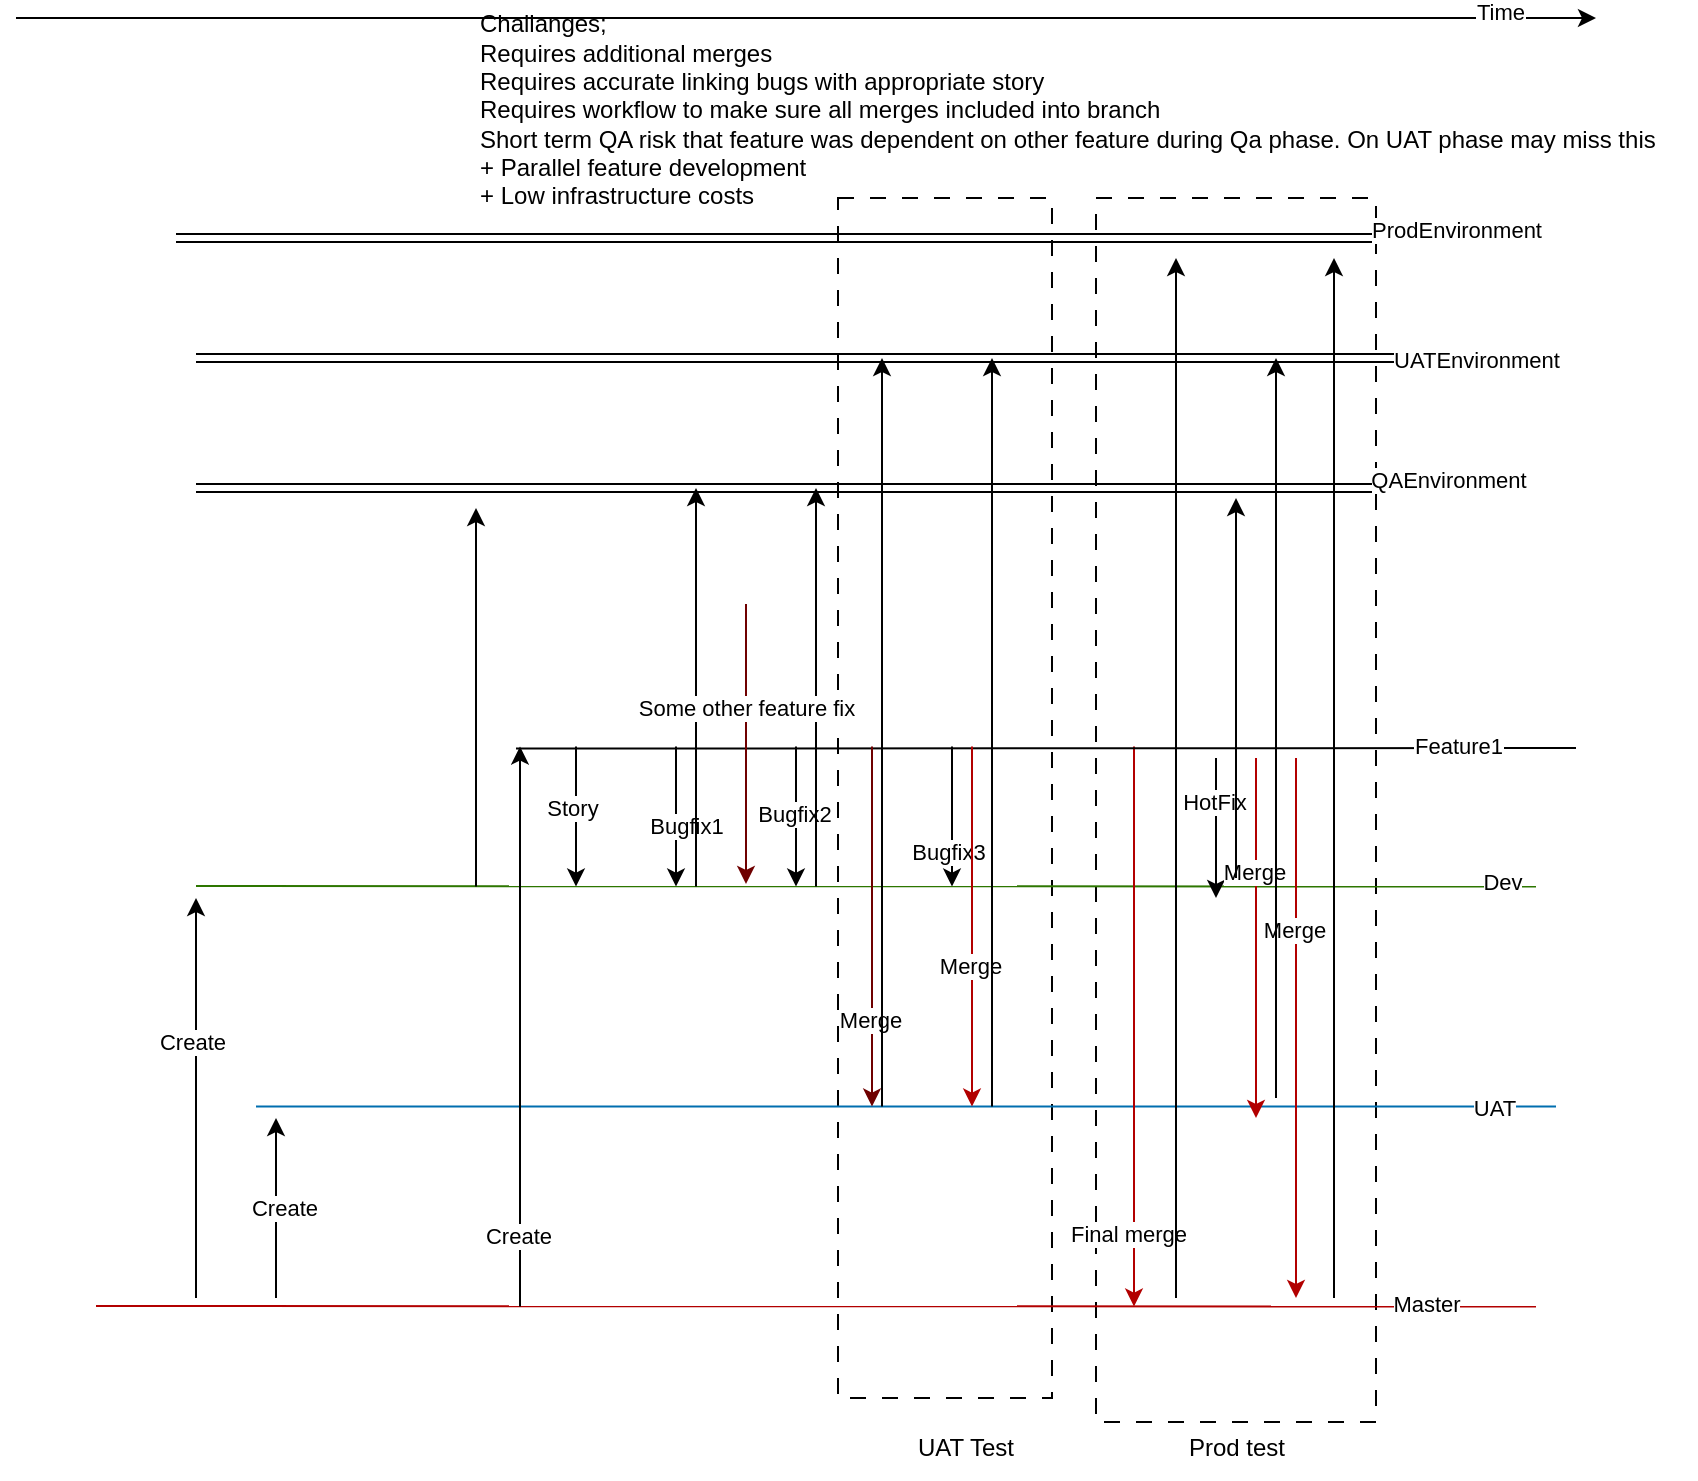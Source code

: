 <mxfile version="28.0.7">
  <diagram name="Page-1" id="lf-cruuFBXOcDi_f2mNx">
    <mxGraphModel dx="2188" dy="651" grid="1" gridSize="10" guides="1" tooltips="1" connect="1" arrows="1" fold="1" page="1" pageScale="1" pageWidth="1100" pageHeight="850" math="0" shadow="0">
      <root>
        <mxCell id="0" />
        <mxCell id="1" parent="0" />
        <mxCell id="sQZKz0KogJ9CH41emQ-3-23" value="" style="whiteSpace=wrap;html=1;fillStyle=auto;dashed=1;dashPattern=8 8;strokeColor=light-dark(#000000,#1F4EA9);" vertex="1" parent="1">
          <mxGeometry x="-519" y="110" width="107" height="600" as="geometry" />
        </mxCell>
        <mxCell id="sQZKz0KogJ9CH41emQ-3-25" value="" style="rounded=0;whiteSpace=wrap;html=1;dashed=1;dashPattern=8 8;strokeColor=light-dark(#000000,#1F4EA9);" vertex="1" parent="1">
          <mxGeometry x="-390" y="110" width="140" height="612" as="geometry" />
        </mxCell>
        <mxCell id="sQZKz0KogJ9CH41emQ-3-26" value="Prod test" style="text;html=1;align=center;verticalAlign=middle;resizable=0;points=[];autosize=1;strokeColor=none;fillColor=none;" vertex="1" parent="1">
          <mxGeometry x="-355" y="720" width="70" height="30" as="geometry" />
        </mxCell>
        <mxCell id="oDULbP2nB6lb4kxzuLzo-1" value="" style="endArrow=none;html=1;rounded=0;fillColor=#60a917;strokeColor=#2D7600;" parent="1" edge="1">
          <mxGeometry width="50" height="50" relative="1" as="geometry">
            <mxPoint x="-840" y="454" as="sourcePoint" />
            <mxPoint x="-170" y="454.29" as="targetPoint" />
          </mxGeometry>
        </mxCell>
        <mxCell id="oDULbP2nB6lb4kxzuLzo-2" value="Dev" style="edgeLabel;html=1;align=center;verticalAlign=middle;resizable=0;points=[];" parent="oDULbP2nB6lb4kxzuLzo-1" vertex="1" connectable="0">
          <mxGeometry x="0.949" y="3" relative="1" as="geometry">
            <mxPoint as="offset" />
          </mxGeometry>
        </mxCell>
        <mxCell id="oDULbP2nB6lb4kxzuLzo-3" value="" style="endArrow=none;html=1;rounded=0;fillColor=#1ba1e2;strokeColor=#006EAF;" parent="1" edge="1">
          <mxGeometry width="50" height="50" relative="1" as="geometry">
            <mxPoint x="-810" y="564.29" as="sourcePoint" />
            <mxPoint x="-160" y="564.29" as="targetPoint" />
          </mxGeometry>
        </mxCell>
        <mxCell id="oDULbP2nB6lb4kxzuLzo-4" value="UAT" style="edgeLabel;html=1;align=center;verticalAlign=middle;resizable=0;points=[];" parent="oDULbP2nB6lb4kxzuLzo-3" vertex="1" connectable="0">
          <mxGeometry x="0.903" relative="1" as="geometry">
            <mxPoint as="offset" />
          </mxGeometry>
        </mxCell>
        <mxCell id="oDULbP2nB6lb4kxzuLzo-5" value="" style="endArrow=none;html=1;rounded=0;fillColor=#e51400;strokeColor=#B20000;" parent="1" edge="1">
          <mxGeometry width="50" height="50" relative="1" as="geometry">
            <mxPoint x="-890" y="664" as="sourcePoint" />
            <mxPoint x="-170" y="664.29" as="targetPoint" />
          </mxGeometry>
        </mxCell>
        <mxCell id="oDULbP2nB6lb4kxzuLzo-6" value="Master" style="edgeLabel;html=1;align=center;verticalAlign=middle;resizable=0;points=[];" parent="oDULbP2nB6lb4kxzuLzo-5" vertex="1" connectable="0">
          <mxGeometry x="0.847" y="2" relative="1" as="geometry">
            <mxPoint as="offset" />
          </mxGeometry>
        </mxCell>
        <mxCell id="oDULbP2nB6lb4kxzuLzo-7" style="edgeStyle=orthogonalEdgeStyle;rounded=0;orthogonalLoop=1;jettySize=auto;html=1;" parent="1" edge="1">
          <mxGeometry relative="1" as="geometry">
            <mxPoint x="-650" y="454.29" as="targetPoint" />
            <mxPoint x="-650" y="384.29" as="sourcePoint" />
          </mxGeometry>
        </mxCell>
        <mxCell id="oDULbP2nB6lb4kxzuLzo-8" value="Story" style="edgeLabel;html=1;align=center;verticalAlign=middle;resizable=0;points=[];" parent="oDULbP2nB6lb4kxzuLzo-7" vertex="1" connectable="0">
          <mxGeometry x="0.833" y="-2" relative="1" as="geometry">
            <mxPoint y="-34" as="offset" />
          </mxGeometry>
        </mxCell>
        <mxCell id="oDULbP2nB6lb4kxzuLzo-9" style="edgeStyle=orthogonalEdgeStyle;rounded=0;orthogonalLoop=1;jettySize=auto;html=1;fillColor=#e51400;strokeColor=#B20000;" parent="1" edge="1">
          <mxGeometry relative="1" as="geometry">
            <mxPoint x="-371" y="664.29" as="targetPoint" />
            <mxPoint x="-371" y="384.29" as="sourcePoint" />
            <Array as="points">
              <mxPoint x="-371" y="384.29" />
            </Array>
          </mxGeometry>
        </mxCell>
        <mxCell id="oDULbP2nB6lb4kxzuLzo-10" value="Final merge" style="edgeLabel;html=1;align=center;verticalAlign=middle;resizable=0;points=[];" parent="oDULbP2nB6lb4kxzuLzo-9" vertex="1" connectable="0">
          <mxGeometry x="0.735" y="-3" relative="1" as="geometry">
            <mxPoint as="offset" />
          </mxGeometry>
        </mxCell>
        <mxCell id="oDULbP2nB6lb4kxzuLzo-11" style="edgeStyle=orthogonalEdgeStyle;rounded=0;orthogonalLoop=1;jettySize=auto;html=1;" parent="1" edge="1">
          <mxGeometry relative="1" as="geometry">
            <mxPoint x="-600" y="454.29" as="targetPoint" />
            <mxPoint x="-600" y="384.29" as="sourcePoint" />
          </mxGeometry>
        </mxCell>
        <mxCell id="oDULbP2nB6lb4kxzuLzo-12" value="Bugfix1" style="edgeLabel;html=1;align=center;verticalAlign=middle;resizable=0;points=[];" parent="oDULbP2nB6lb4kxzuLzo-11" vertex="1" connectable="0">
          <mxGeometry x="0.707" relative="1" as="geometry">
            <mxPoint x="5" y="-20" as="offset" />
          </mxGeometry>
        </mxCell>
        <mxCell id="oDULbP2nB6lb4kxzuLzo-13" style="edgeStyle=orthogonalEdgeStyle;rounded=0;orthogonalLoop=1;jettySize=auto;html=1;" parent="1" edge="1">
          <mxGeometry relative="1" as="geometry">
            <mxPoint x="-462" y="454.29" as="targetPoint" />
            <mxPoint x="-462" y="384.29" as="sourcePoint" />
          </mxGeometry>
        </mxCell>
        <mxCell id="oDULbP2nB6lb4kxzuLzo-14" value="Bugfix3" style="edgeLabel;html=1;align=center;verticalAlign=middle;resizable=0;points=[];" parent="oDULbP2nB6lb4kxzuLzo-13" vertex="1" connectable="0">
          <mxGeometry x="0.501" y="-2" relative="1" as="geometry">
            <mxPoint as="offset" />
          </mxGeometry>
        </mxCell>
        <mxCell id="oDULbP2nB6lb4kxzuLzo-21" value="" style="endArrow=classic;html=1;rounded=0;" parent="1" edge="1">
          <mxGeometry width="50" height="50" relative="1" as="geometry">
            <mxPoint x="-930" y="20" as="sourcePoint" />
            <mxPoint x="-140" y="20" as="targetPoint" />
          </mxGeometry>
        </mxCell>
        <mxCell id="oDULbP2nB6lb4kxzuLzo-22" value="Time" style="edgeLabel;html=1;align=center;verticalAlign=middle;resizable=0;points=[];" parent="oDULbP2nB6lb4kxzuLzo-21" vertex="1" connectable="0">
          <mxGeometry x="0.877" y="3" relative="1" as="geometry">
            <mxPoint as="offset" />
          </mxGeometry>
        </mxCell>
        <mxCell id="oDULbP2nB6lb4kxzuLzo-27" value="" style="endArrow=none;html=1;rounded=0;" parent="1" edge="1">
          <mxGeometry width="50" height="50" relative="1" as="geometry">
            <mxPoint x="-680" y="385.29" as="sourcePoint" />
            <mxPoint x="-150" y="385" as="targetPoint" />
          </mxGeometry>
        </mxCell>
        <mxCell id="oDULbP2nB6lb4kxzuLzo-28" value="Feature1" style="edgeLabel;html=1;align=center;verticalAlign=middle;resizable=0;points=[];" parent="oDULbP2nB6lb4kxzuLzo-27" vertex="1" connectable="0">
          <mxGeometry x="0.656" y="1" relative="1" as="geometry">
            <mxPoint x="32" as="offset" />
          </mxGeometry>
        </mxCell>
        <mxCell id="oDULbP2nB6lb4kxzuLzo-29" value="" style="endArrow=classic;html=1;rounded=0;" parent="1" edge="1">
          <mxGeometry width="50" height="50" relative="1" as="geometry">
            <mxPoint x="-678" y="664.29" as="sourcePoint" />
            <mxPoint x="-678" y="384.29" as="targetPoint" />
          </mxGeometry>
        </mxCell>
        <mxCell id="oDULbP2nB6lb4kxzuLzo-30" value="Create" style="edgeLabel;html=1;align=center;verticalAlign=middle;resizable=0;points=[];" parent="oDULbP2nB6lb4kxzuLzo-29" vertex="1" connectable="0">
          <mxGeometry x="-0.743" y="1" relative="1" as="geometry">
            <mxPoint as="offset" />
          </mxGeometry>
        </mxCell>
        <mxCell id="oDULbP2nB6lb4kxzuLzo-31" value="" style="endArrow=classic;html=1;rounded=0;" parent="1" edge="1">
          <mxGeometry width="50" height="50" relative="1" as="geometry">
            <mxPoint x="-540" y="384.29" as="sourcePoint" />
            <mxPoint x="-540" y="454.29" as="targetPoint" />
          </mxGeometry>
        </mxCell>
        <mxCell id="oDULbP2nB6lb4kxzuLzo-32" value="Bugfix2" style="edgeLabel;html=1;align=center;verticalAlign=middle;resizable=0;points=[];" parent="oDULbP2nB6lb4kxzuLzo-31" vertex="1" connectable="0">
          <mxGeometry x="-0.048" y="-1" relative="1" as="geometry">
            <mxPoint as="offset" />
          </mxGeometry>
        </mxCell>
        <mxCell id="oDULbP2nB6lb4kxzuLzo-33" value="" style="shape=link;html=1;rounded=0;" parent="1" edge="1">
          <mxGeometry width="100" relative="1" as="geometry">
            <mxPoint x="-840" y="255" as="sourcePoint" />
            <mxPoint x="-185" y="255" as="targetPoint" />
          </mxGeometry>
        </mxCell>
        <mxCell id="oDULbP2nB6lb4kxzuLzo-34" value="QAEnvironment" style="edgeLabel;html=1;align=center;verticalAlign=middle;resizable=0;points=[];" parent="oDULbP2nB6lb4kxzuLzo-33" vertex="1" connectable="0">
          <mxGeometry x="0.907" y="4" relative="1" as="geometry">
            <mxPoint x="1" as="offset" />
          </mxGeometry>
        </mxCell>
        <mxCell id="oDULbP2nB6lb4kxzuLzo-35" value="" style="endArrow=classic;html=1;rounded=0;" parent="1" edge="1">
          <mxGeometry width="50" height="50" relative="1" as="geometry">
            <mxPoint x="-700" y="454.29" as="sourcePoint" />
            <mxPoint x="-700" y="265" as="targetPoint" />
          </mxGeometry>
        </mxCell>
        <mxCell id="oDULbP2nB6lb4kxzuLzo-36" value="" style="endArrow=classic;html=1;rounded=0;" parent="1" edge="1">
          <mxGeometry width="50" height="50" relative="1" as="geometry">
            <mxPoint x="-590" y="454.29" as="sourcePoint" />
            <mxPoint x="-590" y="255" as="targetPoint" />
          </mxGeometry>
        </mxCell>
        <mxCell id="oDULbP2nB6lb4kxzuLzo-37" value="" style="shape=link;html=1;rounded=0;" parent="1" edge="1">
          <mxGeometry width="100" relative="1" as="geometry">
            <mxPoint x="-840" y="190.0" as="sourcePoint" />
            <mxPoint x="-170" y="190.0" as="targetPoint" />
          </mxGeometry>
        </mxCell>
        <mxCell id="oDULbP2nB6lb4kxzuLzo-38" value="UATEnvironment" style="edgeLabel;html=1;align=center;verticalAlign=middle;resizable=0;points=[];" parent="oDULbP2nB6lb4kxzuLzo-37" vertex="1" connectable="0">
          <mxGeometry x="0.909" y="-1" relative="1" as="geometry">
            <mxPoint as="offset" />
          </mxGeometry>
        </mxCell>
        <mxCell id="oDULbP2nB6lb4kxzuLzo-39" value="" style="endArrow=classic;html=1;rounded=0;fillColor=#a20025;strokeColor=#6F0000;" parent="1" edge="1">
          <mxGeometry width="50" height="50" relative="1" as="geometry">
            <mxPoint x="-502" y="384.29" as="sourcePoint" />
            <mxPoint x="-502" y="564.29" as="targetPoint" />
          </mxGeometry>
        </mxCell>
        <mxCell id="oDULbP2nB6lb4kxzuLzo-40" value="Merge" style="edgeLabel;html=1;align=center;verticalAlign=middle;resizable=0;points=[];" parent="oDULbP2nB6lb4kxzuLzo-39" vertex="1" connectable="0">
          <mxGeometry x="0.512" y="-1" relative="1" as="geometry">
            <mxPoint as="offset" />
          </mxGeometry>
        </mxCell>
        <mxCell id="oDULbP2nB6lb4kxzuLzo-41" value="" style="endArrow=classic;html=1;rounded=0;" parent="1" edge="1">
          <mxGeometry width="50" height="50" relative="1" as="geometry">
            <mxPoint x="-497" y="564.29" as="sourcePoint" />
            <mxPoint x="-497" y="190" as="targetPoint" />
          </mxGeometry>
        </mxCell>
        <mxCell id="oDULbP2nB6lb4kxzuLzo-42" value="" style="endArrow=classic;html=1;rounded=0;fillColor=#e51400;strokeColor=#B20000;" parent="1" edge="1">
          <mxGeometry width="50" height="50" relative="1" as="geometry">
            <mxPoint x="-452" y="384.29" as="sourcePoint" />
            <mxPoint x="-452" y="564.29" as="targetPoint" />
          </mxGeometry>
        </mxCell>
        <mxCell id="oDULbP2nB6lb4kxzuLzo-43" value="Merge" style="edgeLabel;html=1;align=center;verticalAlign=middle;resizable=0;points=[];" parent="oDULbP2nB6lb4kxzuLzo-42" vertex="1" connectable="0">
          <mxGeometry x="0.214" y="-1" relative="1" as="geometry">
            <mxPoint as="offset" />
          </mxGeometry>
        </mxCell>
        <mxCell id="oDULbP2nB6lb4kxzuLzo-44" value="" style="endArrow=classic;html=1;rounded=0;" parent="1" edge="1">
          <mxGeometry width="50" height="50" relative="1" as="geometry">
            <mxPoint x="-442" y="564.29" as="sourcePoint" />
            <mxPoint x="-442" y="190" as="targetPoint" />
          </mxGeometry>
        </mxCell>
        <mxCell id="oDULbP2nB6lb4kxzuLzo-47" value="" style="endArrow=classic;html=1;rounded=0;" parent="1" edge="1">
          <mxGeometry width="50" height="50" relative="1" as="geometry">
            <mxPoint x="-530" y="454.29" as="sourcePoint" />
            <mxPoint x="-530" y="255" as="targetPoint" />
          </mxGeometry>
        </mxCell>
        <mxCell id="sQZKz0KogJ9CH41emQ-3-2" value="Challanges;&lt;div&gt;Requires additional merges&lt;/div&gt;&lt;div style=&quot;&quot;&gt;Requires accurate linking bugs with appropriate story&lt;/div&gt;&lt;div style=&quot;&quot;&gt;Requires workflow to make sure all merges included into branch&lt;/div&gt;&lt;div style=&quot;&quot;&gt;Short term QA risk that feature was dependent on other feature during Qa phase. On UAT phase may miss this&lt;/div&gt;&lt;div style=&quot;&quot;&gt;+ Parallel feature development&lt;/div&gt;&lt;div style=&quot;&quot;&gt;+ Low infrastructure costs&lt;/div&gt;" style="text;html=1;align=left;verticalAlign=middle;resizable=0;points=[];autosize=1;strokeColor=none;fillColor=none;" vertex="1" parent="1">
          <mxGeometry x="-700" y="11" width="610" height="110" as="geometry" />
        </mxCell>
        <mxCell id="sQZKz0KogJ9CH41emQ-3-3" value="" style="endArrow=classic;html=1;rounded=0;fillColor=#a20025;strokeColor=#6F0000;" edge="1" parent="1">
          <mxGeometry width="50" height="50" relative="1" as="geometry">
            <mxPoint x="-565" y="313" as="sourcePoint" />
            <mxPoint x="-565" y="453" as="targetPoint" />
          </mxGeometry>
        </mxCell>
        <mxCell id="sQZKz0KogJ9CH41emQ-3-4" value="Some other feature fix" style="edgeLabel;html=1;align=center;verticalAlign=middle;resizable=0;points=[];" vertex="1" connectable="0" parent="sQZKz0KogJ9CH41emQ-3-3">
          <mxGeometry x="-0.643" y="1" relative="1" as="geometry">
            <mxPoint x="-1" y="27" as="offset" />
          </mxGeometry>
        </mxCell>
        <mxCell id="sQZKz0KogJ9CH41emQ-3-5" value="" style="shape=link;html=1;rounded=0;" edge="1" parent="1">
          <mxGeometry width="100" relative="1" as="geometry">
            <mxPoint x="-850" y="130" as="sourcePoint" />
            <mxPoint x="-180" y="130" as="targetPoint" />
          </mxGeometry>
        </mxCell>
        <mxCell id="sQZKz0KogJ9CH41emQ-3-6" value="ProdEnvironment" style="edgeLabel;html=1;align=center;verticalAlign=middle;resizable=0;points=[];" vertex="1" connectable="0" parent="sQZKz0KogJ9CH41emQ-3-5">
          <mxGeometry x="0.907" y="4" relative="1" as="geometry">
            <mxPoint x="1" as="offset" />
          </mxGeometry>
        </mxCell>
        <mxCell id="sQZKz0KogJ9CH41emQ-3-7" value="" style="endArrow=classic;html=1;rounded=0;" edge="1" parent="1">
          <mxGeometry width="50" height="50" relative="1" as="geometry">
            <mxPoint x="-350" y="660" as="sourcePoint" />
            <mxPoint x="-350" y="140" as="targetPoint" />
          </mxGeometry>
        </mxCell>
        <mxCell id="sQZKz0KogJ9CH41emQ-3-8" value="" style="endArrow=classic;html=1;rounded=0;" edge="1" parent="1">
          <mxGeometry width="50" height="50" relative="1" as="geometry">
            <mxPoint x="-800" y="660" as="sourcePoint" />
            <mxPoint x="-800" y="570" as="targetPoint" />
          </mxGeometry>
        </mxCell>
        <mxCell id="sQZKz0KogJ9CH41emQ-3-9" value="Create" style="edgeLabel;html=1;align=center;verticalAlign=middle;resizable=0;points=[];" vertex="1" connectable="0" parent="sQZKz0KogJ9CH41emQ-3-8">
          <mxGeometry x="-0.003" y="-4" relative="1" as="geometry">
            <mxPoint as="offset" />
          </mxGeometry>
        </mxCell>
        <mxCell id="sQZKz0KogJ9CH41emQ-3-10" value="" style="endArrow=classic;html=1;rounded=0;" edge="1" parent="1">
          <mxGeometry width="50" height="50" relative="1" as="geometry">
            <mxPoint x="-840" y="660" as="sourcePoint" />
            <mxPoint x="-840" y="460" as="targetPoint" />
          </mxGeometry>
        </mxCell>
        <mxCell id="sQZKz0KogJ9CH41emQ-3-11" value="Create" style="edgeLabel;html=1;align=center;verticalAlign=middle;resizable=0;points=[];" vertex="1" connectable="0" parent="sQZKz0KogJ9CH41emQ-3-10">
          <mxGeometry x="0.284" y="2" relative="1" as="geometry">
            <mxPoint as="offset" />
          </mxGeometry>
        </mxCell>
        <mxCell id="sQZKz0KogJ9CH41emQ-3-13" value="" style="endArrow=classic;html=1;rounded=0;" edge="1" parent="1">
          <mxGeometry width="50" height="50" relative="1" as="geometry">
            <mxPoint x="-330" y="390" as="sourcePoint" />
            <mxPoint x="-330" y="460" as="targetPoint" />
          </mxGeometry>
        </mxCell>
        <mxCell id="sQZKz0KogJ9CH41emQ-3-14" value="HotFix" style="edgeLabel;html=1;align=center;verticalAlign=middle;resizable=0;points=[];" vertex="1" connectable="0" parent="sQZKz0KogJ9CH41emQ-3-13">
          <mxGeometry x="-0.367" y="-1" relative="1" as="geometry">
            <mxPoint as="offset" />
          </mxGeometry>
        </mxCell>
        <mxCell id="sQZKz0KogJ9CH41emQ-3-15" value="" style="endArrow=classic;html=1;rounded=0;" edge="1" parent="1">
          <mxGeometry width="50" height="50" relative="1" as="geometry">
            <mxPoint x="-271" y="660" as="sourcePoint" />
            <mxPoint x="-271" y="140" as="targetPoint" />
          </mxGeometry>
        </mxCell>
        <mxCell id="sQZKz0KogJ9CH41emQ-3-17" value="" style="endArrow=classic;html=1;rounded=0;fillColor=#e51400;strokeColor=#B20000;" edge="1" parent="1">
          <mxGeometry width="50" height="50" relative="1" as="geometry">
            <mxPoint x="-310" y="390" as="sourcePoint" />
            <mxPoint x="-310" y="570" as="targetPoint" />
          </mxGeometry>
        </mxCell>
        <mxCell id="sQZKz0KogJ9CH41emQ-3-18" value="Merge" style="edgeLabel;html=1;align=center;verticalAlign=middle;resizable=0;points=[];" vertex="1" connectable="0" parent="sQZKz0KogJ9CH41emQ-3-17">
          <mxGeometry x="-0.367" y="-1" relative="1" as="geometry">
            <mxPoint as="offset" />
          </mxGeometry>
        </mxCell>
        <mxCell id="sQZKz0KogJ9CH41emQ-3-19" value="" style="endArrow=classic;html=1;rounded=0;fillColor=#e51400;strokeColor=#B20000;" edge="1" parent="1">
          <mxGeometry width="50" height="50" relative="1" as="geometry">
            <mxPoint x="-290" y="390" as="sourcePoint" />
            <mxPoint x="-290" y="660" as="targetPoint" />
          </mxGeometry>
        </mxCell>
        <mxCell id="sQZKz0KogJ9CH41emQ-3-20" value="Merge" style="edgeLabel;html=1;align=center;verticalAlign=middle;resizable=0;points=[];" vertex="1" connectable="0" parent="sQZKz0KogJ9CH41emQ-3-19">
          <mxGeometry x="-0.367" y="-1" relative="1" as="geometry">
            <mxPoint as="offset" />
          </mxGeometry>
        </mxCell>
        <mxCell id="sQZKz0KogJ9CH41emQ-3-21" value="" style="endArrow=classic;html=1;rounded=0;" edge="1" parent="1">
          <mxGeometry width="50" height="50" relative="1" as="geometry">
            <mxPoint x="-320" y="450" as="sourcePoint" />
            <mxPoint x="-320" y="260" as="targetPoint" />
          </mxGeometry>
        </mxCell>
        <mxCell id="sQZKz0KogJ9CH41emQ-3-22" value="" style="endArrow=classic;html=1;rounded=0;" edge="1" parent="1">
          <mxGeometry width="50" height="50" relative="1" as="geometry">
            <mxPoint x="-300" y="560" as="sourcePoint" />
            <mxPoint x="-300" y="190" as="targetPoint" />
          </mxGeometry>
        </mxCell>
        <mxCell id="sQZKz0KogJ9CH41emQ-3-24" value="UAT Test" style="text;html=1;align=center;verticalAlign=middle;whiteSpace=wrap;rounded=0;" vertex="1" parent="1">
          <mxGeometry x="-485" y="720" width="60" height="30" as="geometry" />
        </mxCell>
      </root>
    </mxGraphModel>
  </diagram>
</mxfile>
